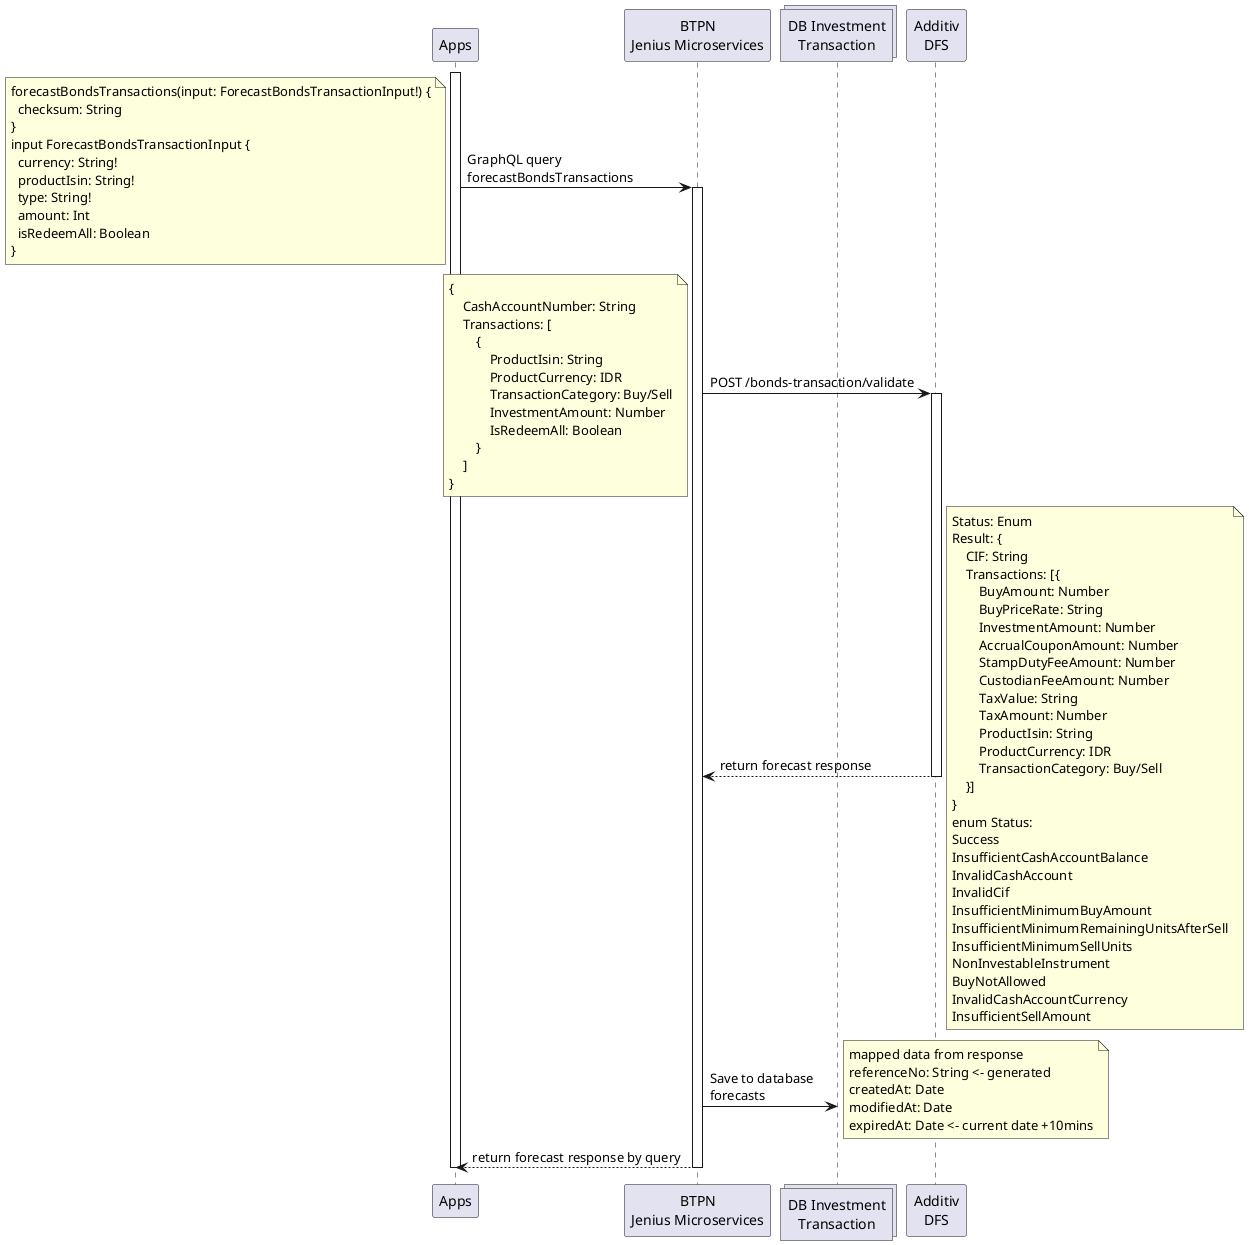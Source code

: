 @startuml forecast bonds
participant "Apps" as app
participant "BTPN\nJenius Microservices" as ms
collections "DB Investment\nTransaction" as db
participant "Additiv\nDFS" as dfs

activate app
app -> ms: GraphQL query\nforecastBondsTransactions
note left
forecastBondsTransactions(input: ForecastBondsTransactionInput!) {
  checksum: String
}
input ForecastBondsTransactionInput {
  currency: String!
  productIsin: String!
  type: String!
  amount: Int
  isRedeemAll: Boolean
}
end note
activate ms
ms -> dfs: POST /bonds-transaction/validate
note left
{
    CashAccountNumber: String
    Transactions: [
        {
            ProductIsin: String
            ProductCurrency: IDR
            TransactionCategory: Buy/Sell
            InvestmentAmount: Number
            IsRedeemAll: Boolean
        }
    ]
}
end note
activate dfs
dfs --> ms: return forecast response
note right
Status: Enum
Result: {
    CIF: String
    Transactions: [{
        BuyAmount: Number
        BuyPriceRate: String
        InvestmentAmount: Number
        AccrualCouponAmount: Number
        StampDutyFeeAmount: Number
        CustodianFeeAmount: Number
        TaxValue: String
        TaxAmount: Number
        ProductIsin: String
        ProductCurrency: IDR
        TransactionCategory: Buy/Sell
    }]
}
enum Status:
Success
InsufficientCashAccountBalance
InvalidCashAccount
InvalidCif
InsufficientMinimumBuyAmount
InsufficientMinimumRemainingUnitsAfterSell
InsufficientMinimumSellUnits
NonInvestableInstrument
BuyNotAllowed
InvalidCashAccountCurrency
InsufficientSellAmount
end note
deactivate dfs
ms -> db: Save to database\nforecasts
note right
mapped data from response
referenceNo: String <- generated
createdAt: Date
modifiedAt: Date
expiredAt: Date <- current date +10mins
end note
ms --> app: return forecast response by query
deactivate ms
deactivate app

@enduml